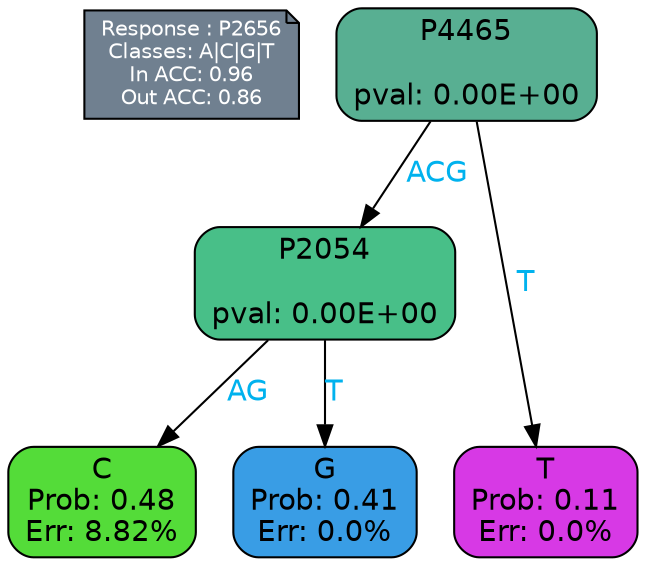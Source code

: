 digraph Tree {
node [shape=box, style="filled, rounded", color="black", fontname=helvetica] ;
graph [ranksep=equally, splines=polylines, bgcolor=transparent, dpi=600] ;
edge [fontname=helvetica] ;
LEGEND [label="Response : P2656
Classes: A|C|G|T
In ACC: 0.96
Out ACC: 0.86
",shape=note,align=left,style=filled,fillcolor="slategray",fontcolor="white",fontsize=10];1 [label="P4465

pval: 0.00E+00", fillcolor="#58af92"] ;
2 [label="P2054

pval: 0.00E+00", fillcolor="#48bf88"] ;
3 [label="C
Prob: 0.48
Err: 8.82%", fillcolor="#54dc39"] ;
4 [label="G
Prob: 0.41
Err: 0.0%", fillcolor="#399de5"] ;
5 [label="T
Prob: 0.11
Err: 0.0%", fillcolor="#d739e5"] ;
1 -> 2 [label="ACG",fontcolor=deepskyblue2] ;
1 -> 5 [label="T",fontcolor=deepskyblue2] ;
2 -> 3 [label="AG",fontcolor=deepskyblue2] ;
2 -> 4 [label="T",fontcolor=deepskyblue2] ;
{rank = same; 3;4;5;}{rank = same; LEGEND;1;}}